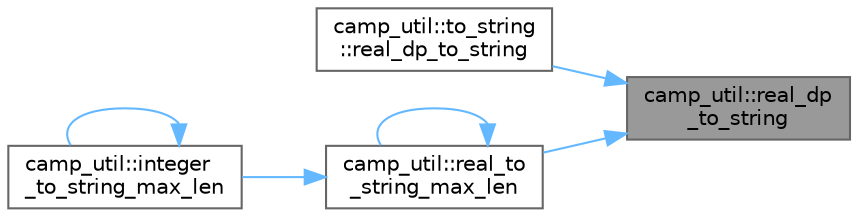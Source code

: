digraph "camp_util::real_dp_to_string"
{
 // LATEX_PDF_SIZE
  bgcolor="transparent";
  edge [fontname=Helvetica,fontsize=10,labelfontname=Helvetica,labelfontsize=10];
  node [fontname=Helvetica,fontsize=10,shape=box,height=0.2,width=0.4];
  rankdir="RL";
  Node1 [label="camp_util::real_dp\l_to_string",height=0.2,width=0.4,color="gray40", fillcolor="grey60", style="filled", fontcolor="black",tooltip="Convert a double precision real to a string format."];
  Node1 -> Node2 [dir="back",color="steelblue1",style="solid"];
  Node2 [label="camp_util::to_string\l::real_dp_to_string",height=0.2,width=0.4,color="grey40", fillcolor="white", style="filled",URL="$interfacecamp__util_1_1to__string.html#a462ad6212da3b81ef56f1d24d69b8622",tooltip="Convert a double precision real to a string format."];
  Node1 -> Node3 [dir="back",color="steelblue1",style="solid"];
  Node3 [label="camp_util::real_to\l_string_max_len",height=0.2,width=0.4,color="grey40", fillcolor="white", style="filled",URL="$namespacecamp__util.html#a8e3fd8f1e59a4b7203d8fc1b18ca88a1",tooltip="Convert a real to a string format of maximum length."];
  Node3 -> Node4 [dir="back",color="steelblue1",style="solid"];
  Node4 [label="camp_util::integer\l_to_string_max_len",height=0.2,width=0.4,color="grey40", fillcolor="white", style="filled",URL="$namespacecamp__util.html#af2eef6df9d8087453ddd88b19093cd4d",tooltip="Convert an integer to a string format of maximum length."];
  Node4 -> Node4 [dir="back",color="steelblue1",style="solid"];
  Node3 -> Node3 [dir="back",color="steelblue1",style="solid"];
}
